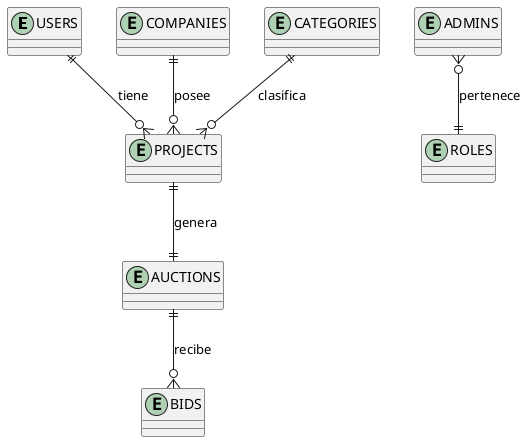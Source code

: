 @startuml er-diagram
entity "USERS" as USERS
entity "COMPANIES" as COMPANIES
entity "PROJECTS" as PROJECTS
entity "AUCTIONS" as AUCTIONS
entity "BIDS" as BIDS
entity "CATEGORIES" as CATEGORIES
entity "ADMINS" as ADMINS
entity "ROLES" as ROLES

USERS ||--o{ PROJECTS : tiene
COMPANIES ||--o{ PROJECTS : posee
PROJECTS ||--|| AUCTIONS : genera
AUCTIONS ||--o{ BIDS : recibe
CATEGORIES ||--o{ PROJECTS : clasifica
ADMINS }o--|| ROLES : pertenece
@enduml
